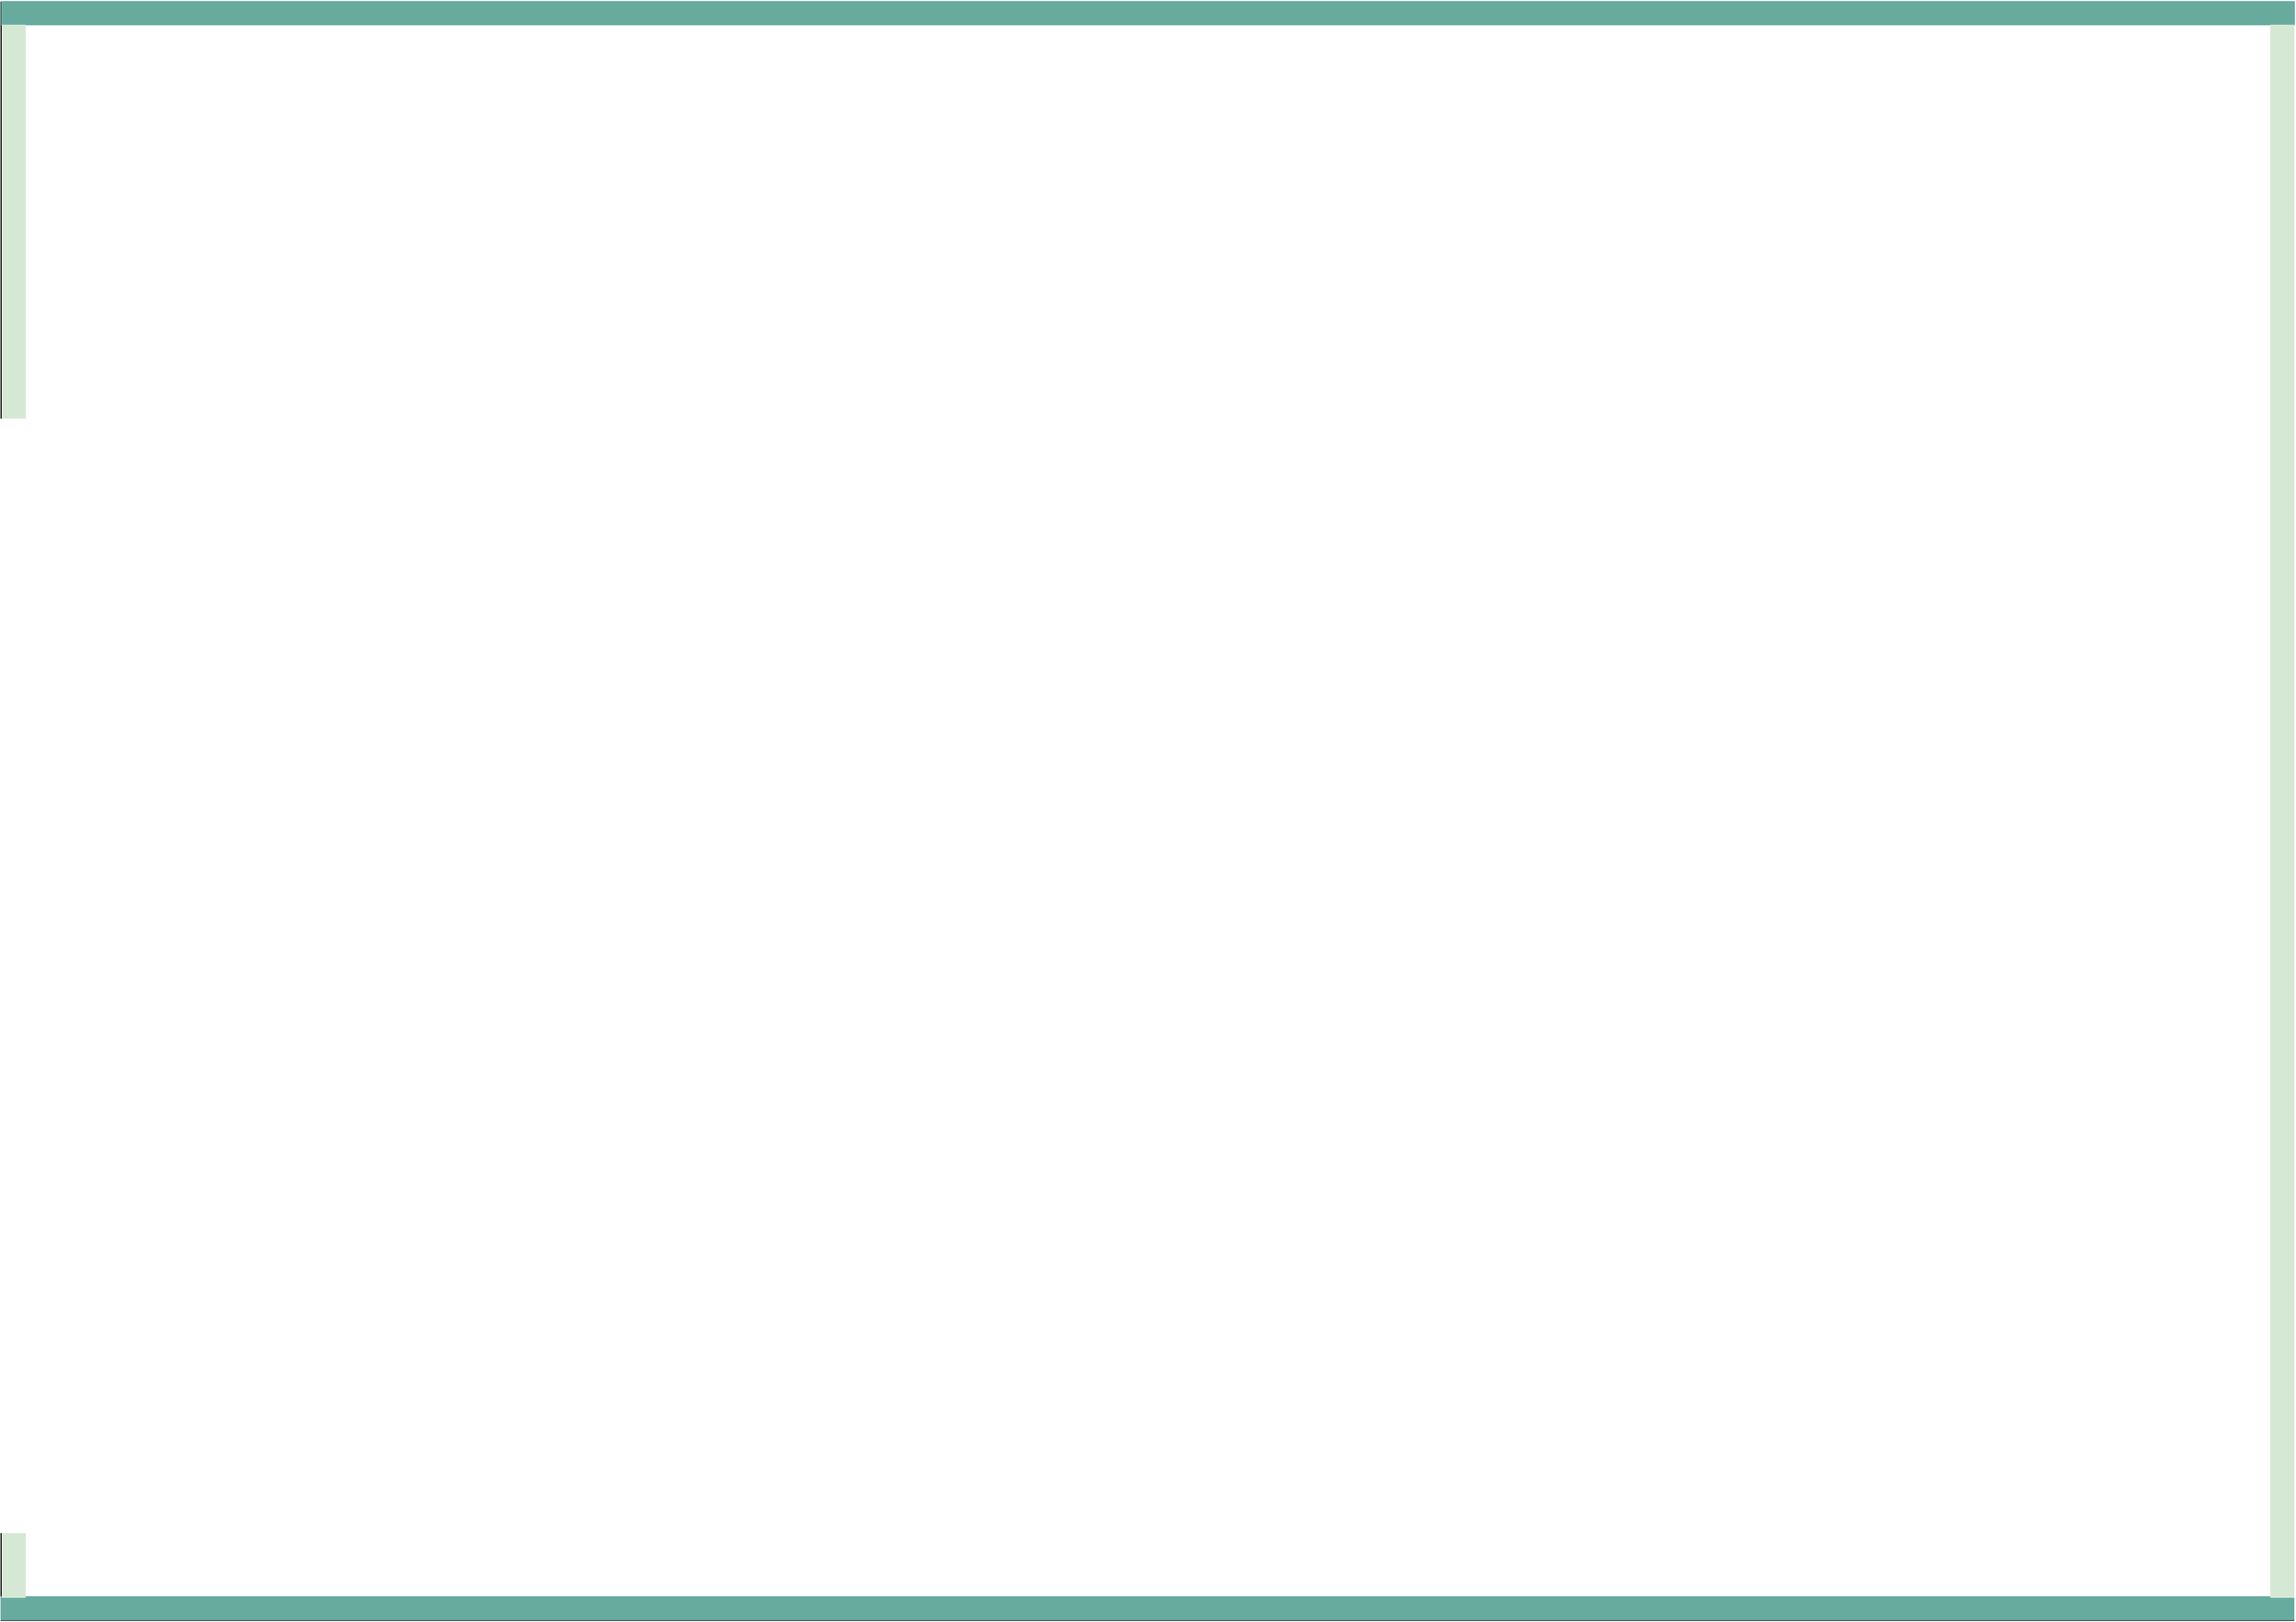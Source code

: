 <mxfile version="24.7.12">
  <diagram name="Page-1" id="JujiUXlHYYviSk_YV650">
    <mxGraphModel dx="4753" dy="2523" grid="0" gridSize="10" guides="1" tooltips="1" connect="1" arrows="1" fold="1" page="1" pageScale="1" pageWidth="827" pageHeight="1169" math="0" shadow="0">
      <root>
        <mxCell id="0" />
        <mxCell id="1" parent="0" />
        <mxCell id="GOBRRxdw49ANM1FNrent-1" value="" style="rounded=0;whiteSpace=wrap;html=1;fillColor=none;" vertex="1" parent="1">
          <mxGeometry x="200" y="160" width="2090" height="1475" as="geometry" />
        </mxCell>
        <mxCell id="GOBRRxdw49ANM1FNrent-2" value="" style="rounded=0;whiteSpace=wrap;html=1;rotation=90;fillColor=#67AB9F;strokeColor=#67AB9F;" vertex="1" parent="1">
          <mxGeometry x="1234.5" y="579" width="21" height="2090" as="geometry" />
        </mxCell>
        <mxCell id="GOBRRxdw49ANM1FNrent-3" value="" style="rounded=0;whiteSpace=wrap;html=1;rotation=90;fillColor=#67AB9F;strokeColor=#67AB9F;" vertex="1" parent="1">
          <mxGeometry x="1235" y="-875" width="21" height="2090" as="geometry" />
        </mxCell>
        <mxCell id="GOBRRxdw49ANM1FNrent-4" value="" style="rounded=0;whiteSpace=wrap;html=1;rotation=0;fillColor=#D5E8D4;strokeColor=#D5E8D4;" vertex="1" parent="1">
          <mxGeometry x="201" y="181" width="21" height="1433" as="geometry" />
        </mxCell>
        <mxCell id="GOBRRxdw49ANM1FNrent-5" value="" style="rounded=0;whiteSpace=wrap;html=1;rotation=0;fillColor=#D5E8D4;strokeColor=#D5E8D4;" vertex="1" parent="1">
          <mxGeometry x="2269" y="181" width="21" height="1433" as="geometry" />
        </mxCell>
      </root>
    </mxGraphModel>
  </diagram>
</mxfile>
